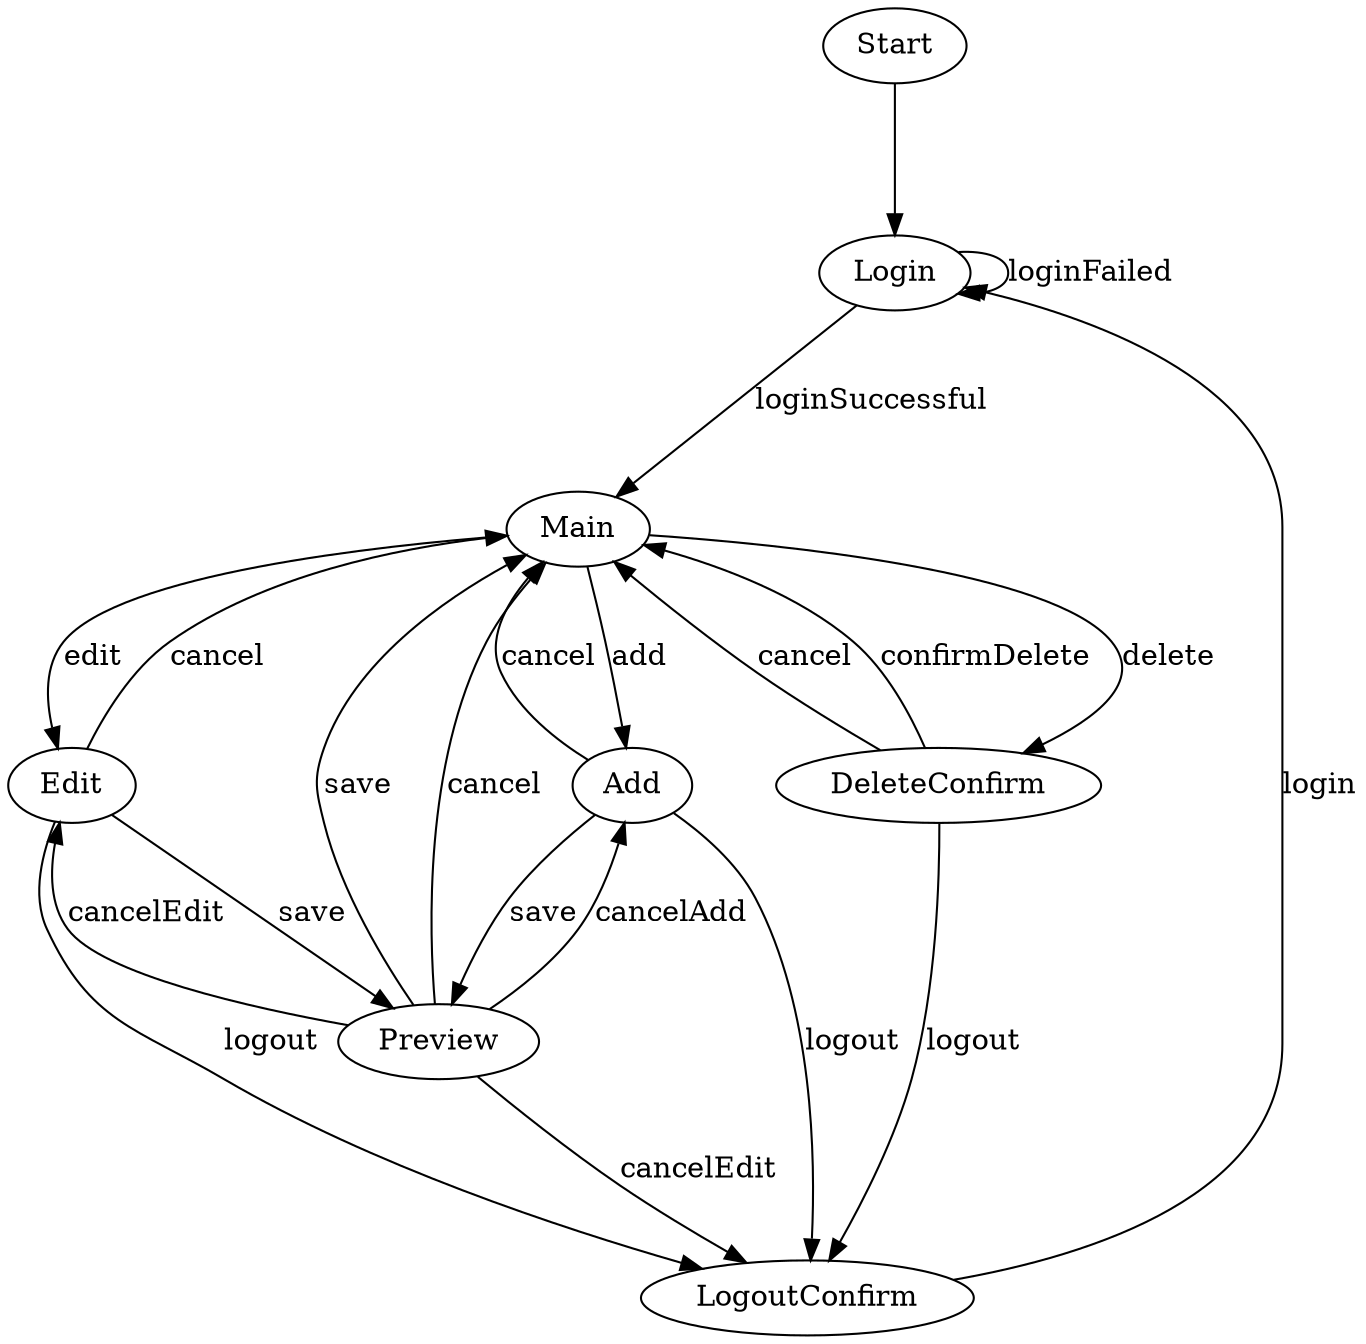 digraph medacoder_admin{
#	rankdir = LR;
	Start -> Login
	ranksep = "1"

	 {
	rank="same"
	Add;
	Edit;
	DeleteConfirm;
	}

	Login -> Login [label = "loginFailed"]
	Login -> Main [label ="loginSuccessful"]
	
	Main -> Add [label = "add"]
	Main -> Edit [label = "edit"]
	Main -> DeleteConfirm [label = "delete"]

	Add -> Main [label ="cancel"]
	Add -> Preview [label="save"]
	Add -> LogoutConfirm [label="logout"]

	Edit -> Main [label ="cancel"]
	Edit -> Preview [label="save"]
	Edit -> LogoutConfirm [label="logout"]

	DeleteConfirm -> Main [label = "cancel"]
	DeleteConfirm -> Main [label = "confirmDelete"]
	DeleteConfirm -> LogoutConfirm [label="logout"]

	Preview -> Main [label="save"]
	Preview -> Main [label="cancel"]
	Preview -> Add [label="cancelAdd"]
	Preview -> Edit [label="cancelEdit"]
	Preview -> LogoutConfirm [label="cancelEdit"]
	LogoutConfirm -> Login [label="login"]
}